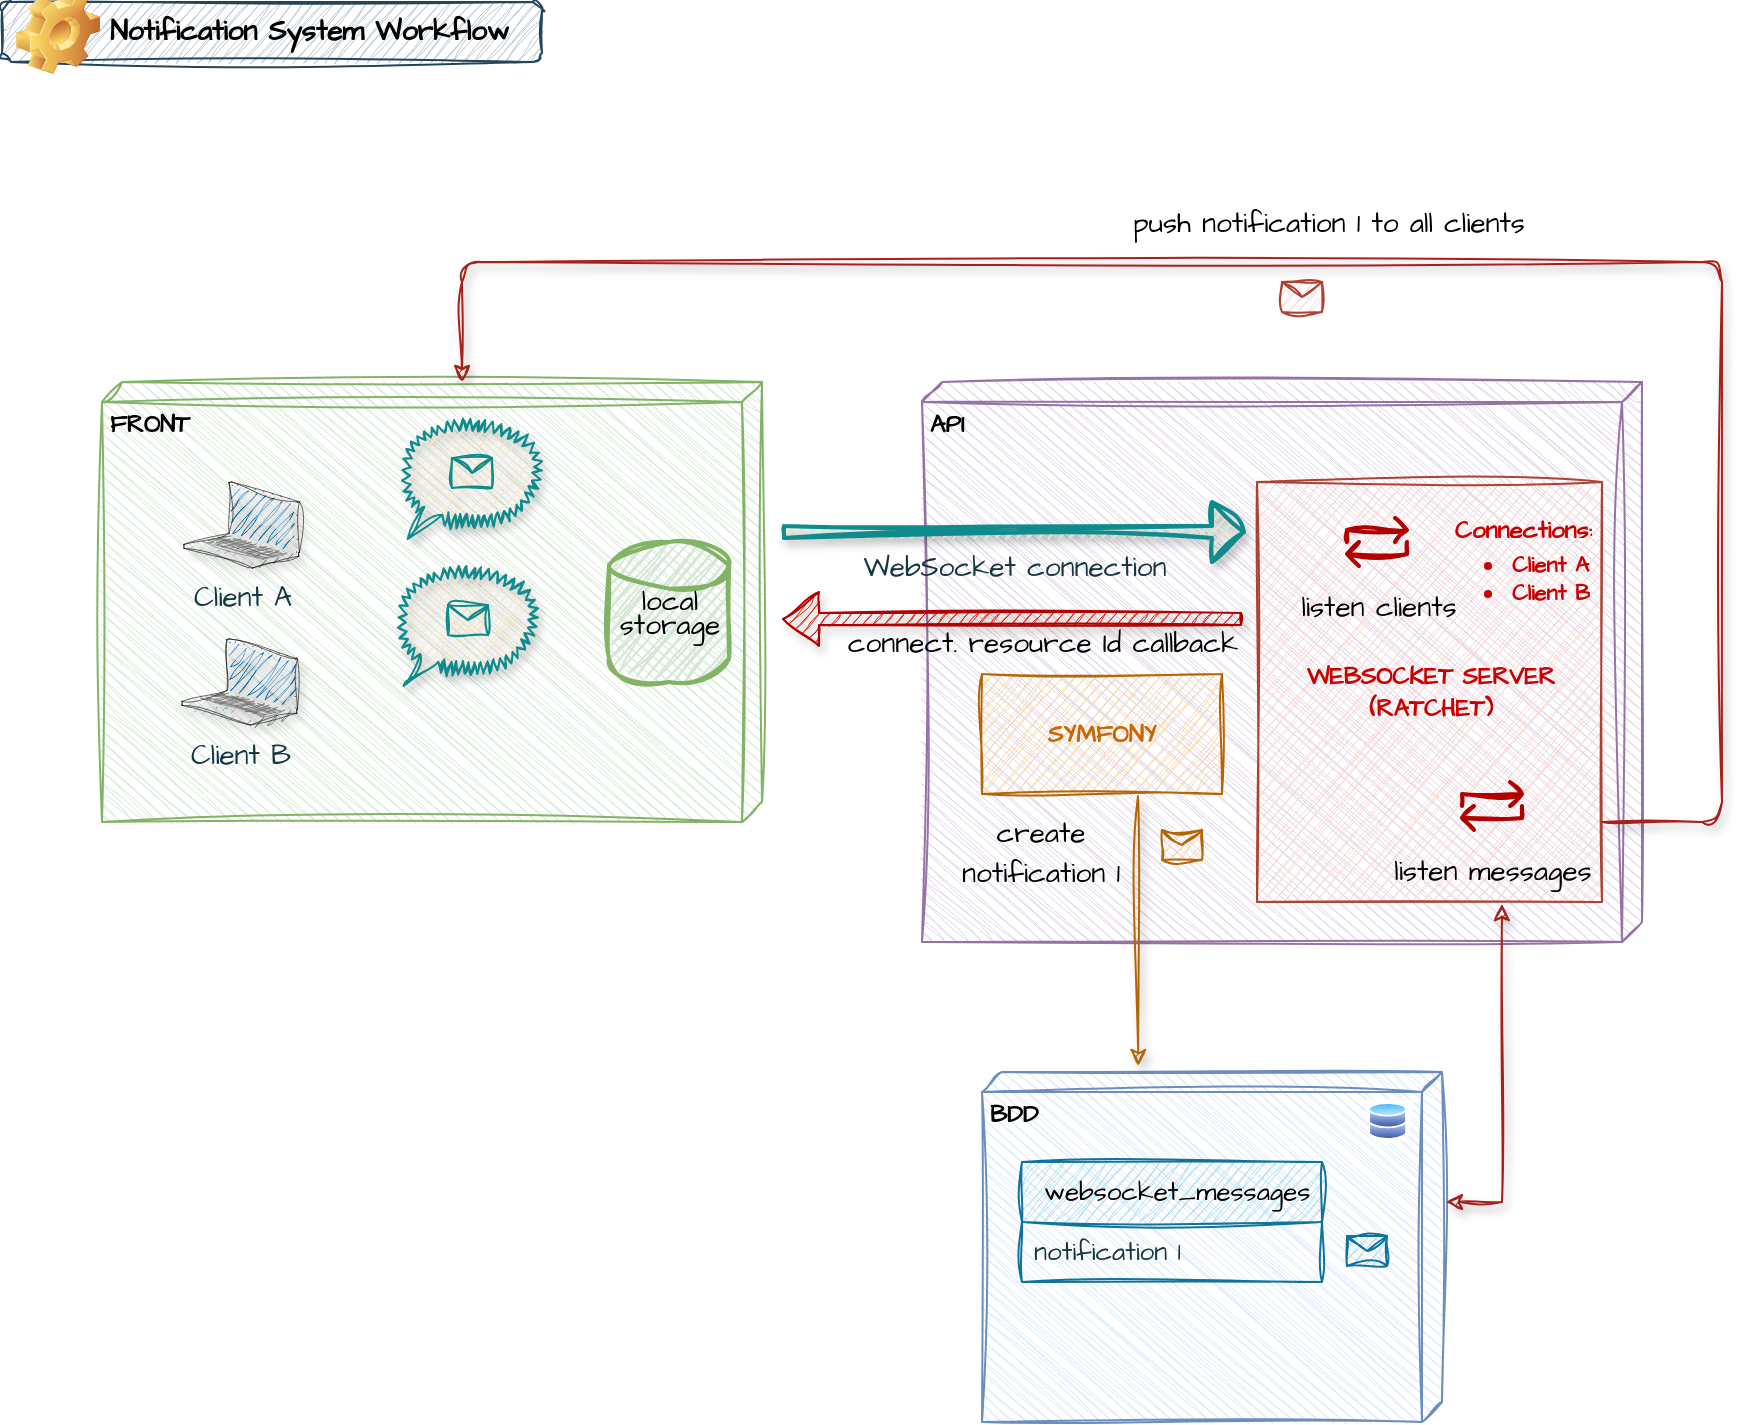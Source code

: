 <mxfile version="21.7.2" type="device">
  <diagram name="Notification System" id="5f0bae14-7c28-e335-631c-24af17079c00">
    <mxGraphModel dx="1050" dy="579" grid="1" gridSize="10" guides="1" tooltips="1" connect="1" arrows="1" fold="1" page="1" pageScale="1" pageWidth="1100" pageHeight="850" background="none" math="0" shadow="0">
      <root>
        <mxCell id="0" />
        <mxCell id="1" parent="0" />
        <mxCell id="39150e848f15840c-1" value="&lt;b&gt;FRONT&lt;/b&gt;" style="verticalAlign=top;align=left;spacingTop=8;spacingLeft=2;spacingRight=12;shape=cube;size=10;direction=south;fontStyle=0;html=1;rounded=0;shadow=0;comic=0;labelBackgroundColor=none;strokeWidth=1;fontFamily=Architects Daughter;fontSize=12;sketch=1;curveFitting=1;jiggle=2;fillColor=#d5e8d4;strokeColor=#82b366;fontSource=https%3A%2F%2Ffonts.googleapis.com%2Fcss%3Ffamily%3DArchitects%2BDaughter;" parent="1" vertex="1">
          <mxGeometry x="130" y="240" width="330" height="220" as="geometry" />
        </mxCell>
        <mxCell id="39150e848f15840c-2" value="&lt;b&gt;API&lt;/b&gt;" style="verticalAlign=top;align=left;spacingTop=8;spacingLeft=2;spacingRight=12;shape=cube;size=10;direction=south;fontStyle=0;html=1;rounded=0;shadow=0;comic=0;labelBackgroundColor=none;strokeWidth=1;fontFamily=Architects Daughter;fontSize=12;sketch=1;curveFitting=1;jiggle=2;fillColor=#e1d5e7;strokeColor=#9673a6;fontSource=https%3A%2F%2Ffonts.googleapis.com%2Fcss%3Ffamily%3DArchitects%2BDaughter;" parent="1" vertex="1">
          <mxGeometry x="540" y="240" width="360" height="280" as="geometry" />
        </mxCell>
        <mxCell id="39150e848f15840c-3" value="&lt;b&gt;BDD&lt;/b&gt;" style="verticalAlign=top;align=left;spacingTop=8;spacingLeft=2;spacingRight=12;shape=cube;size=10;direction=south;fontStyle=0;html=1;rounded=0;shadow=0;comic=0;labelBackgroundColor=none;strokeWidth=1;fontFamily=Architects Daughter;fontSize=12;sketch=1;curveFitting=1;jiggle=2;fillColor=#dae8fc;strokeColor=#6c8ebf;fontSource=https%3A%2F%2Ffonts.googleapis.com%2Fcss%3Ffamily%3DArchitects%2BDaughter;" parent="1" vertex="1">
          <mxGeometry x="570" y="585" width="230" height="175" as="geometry" />
        </mxCell>
        <mxCell id="2a3RIWmLXCn-LIcvMenU-1" value="&lt;b style=&quot;border-color: var(--border-color); color: rgb(204, 102, 0);&quot;&gt;&lt;font style=&quot;border-color: var(--border-color);&quot; data-font-src=&quot;https://fonts.googleapis.com/css?family=Architects+Daughter&quot; face=&quot;Architects Daughter&quot;&gt;SYMFONY&lt;/font&gt;&lt;/b&gt;" style="rounded=0;whiteSpace=wrap;html=1;sketch=1;curveFitting=1;jiggle=2;labelBackgroundColor=none;fillColor=#fad7ac;strokeColor=#b46504;glass=0;shadow=0;" parent="1" vertex="1">
          <mxGeometry x="570" y="386" width="120" height="60" as="geometry" />
        </mxCell>
        <mxCell id="2a3RIWmLXCn-LIcvMenU-2" value="&lt;b style=&quot;border-color: var(--border-color); color: rgb(204, 0, 0);&quot;&gt;&lt;font style=&quot;border-color: var(--border-color);&quot; data-font-src=&quot;https://fonts.googleapis.com/css?family=Architects+Daughter&quot; face=&quot;Architects Daughter&quot;&gt;WEBSOCKET SERVER&lt;br style=&quot;border-color: var(--border-color);&quot;&gt;(RATCHET)&lt;/font&gt;&lt;/b&gt;" style="rounded=0;whiteSpace=wrap;html=1;sketch=1;curveFitting=1;jiggle=2;labelBackgroundColor=none;fillColor=#fad9d5;strokeColor=#ae4132;" parent="1" vertex="1">
          <mxGeometry x="707.5" y="290" width="172.5" height="210" as="geometry" />
        </mxCell>
        <mxCell id="2a3RIWmLXCn-LIcvMenU-4" value="Client A" style="verticalLabelPosition=bottom;sketch=1;aspect=fixed;html=1;verticalAlign=top;strokeColor=none;align=center;outlineConnect=0;shape=mxgraph.citrix.laptop_2;curveFitting=1;jiggle=2;rounded=0;labelBackgroundColor=none;fillColor=#FAE5C7;fontColor=#143642;fontFamily=Architects Daughter;fontSource=https%3A%2F%2Ffonts.googleapis.com%2Fcss%3Ffamily%3DArchitects%2BDaughter;fontSize=14;shadow=1;" parent="1" vertex="1">
          <mxGeometry x="171" y="290" width="57.66" height="43" as="geometry" />
        </mxCell>
        <mxCell id="2a3RIWmLXCn-LIcvMenU-5" value="Client B" style="verticalLabelPosition=bottom;sketch=1;aspect=fixed;html=1;verticalAlign=top;strokeColor=none;align=center;outlineConnect=0;shape=mxgraph.citrix.laptop_2;curveFitting=1;jiggle=2;rounded=0;labelBackgroundColor=none;fillColor=#FAE5C7;fontColor=#143642;fontFamily=Architects Daughter;fontSource=https%3A%2F%2Ffonts.googleapis.com%2Fcss%3Ffamily%3DArchitects%2BDaughter;fontSize=14;shadow=1;" parent="1" vertex="1">
          <mxGeometry x="170" y="368.5" width="57.66" height="43" as="geometry" />
        </mxCell>
        <mxCell id="2a3RIWmLXCn-LIcvMenU-10" value="" style="shape=image;html=1;verticalAlign=top;verticalLabelPosition=bottom;labelBackgroundColor=none;imageAspect=0;aspect=fixed;image=https://cdn4.iconfinder.com/data/icons/scripting-and-programming-languages/512/php-128.png;sketch=1;curveFitting=1;jiggle=2;rounded=0;fillColor=#FAE5C7;strokeColor=#0F8B8D;fontColor=#143642;opacity=80;" parent="1" vertex="1">
          <mxGeometry x="850" y="250" width="30" height="30" as="geometry" />
        </mxCell>
        <mxCell id="2a3RIWmLXCn-LIcvMenU-12" value="" style="shape=image;html=1;verticalAlign=top;verticalLabelPosition=bottom;labelBackgroundColor=none;imageAspect=0;aspect=fixed;image=https://cdn1.iconfinder.com/data/icons/ionicons-fill-vol-2/512/logo-vue-128.png;rounded=0;fillColor=#FAE5C7;strokeColor=#0F8B8D;fontColor=#143642;opacity=80;imageBackground=none;sketch=1;curveFitting=1;jiggle=2;" parent="1" vertex="1">
          <mxGeometry x="420" y="256" width="24" height="24" as="geometry" />
        </mxCell>
        <mxCell id="2a3RIWmLXCn-LIcvMenU-15" value="&amp;nbsp;websocket_messages" style="swimlane;fontStyle=0;childLayout=stackLayout;horizontal=1;startSize=30;horizontalStack=0;resizeParent=1;resizeParentMax=0;resizeLast=0;collapsible=1;marginBottom=0;whiteSpace=wrap;html=1;sketch=1;curveFitting=1;jiggle=2;rounded=0;labelBackgroundColor=none;fillColor=#b1ddf0;strokeColor=#10739e;fontFamily=Architects Daughter;fontSource=https%3A%2F%2Ffonts.googleapis.com%2Fcss%3Ffamily%3DArchitects%2BDaughter;fontSize=13;" parent="1" vertex="1">
          <mxGeometry x="590" y="630" width="150" height="60" as="geometry" />
        </mxCell>
        <mxCell id="2a3RIWmLXCn-LIcvMenU-16" value="notification 1" style="text;strokeColor=none;fillColor=none;align=left;verticalAlign=middle;spacingLeft=4;spacingRight=4;overflow=hidden;points=[[0,0.5],[1,0.5]];portConstraint=eastwest;rotatable=0;whiteSpace=wrap;html=1;sketch=1;curveFitting=1;jiggle=2;rounded=0;labelBackgroundColor=none;fontColor=#143642;fontFamily=Architects Daughter;fontSource=https%3A%2F%2Ffonts.googleapis.com%2Fcss%3Ffamily%3DArchitects%2BDaughter;fontSize=13;" parent="2a3RIWmLXCn-LIcvMenU-15" vertex="1">
          <mxGeometry y="30" width="150" height="30" as="geometry" />
        </mxCell>
        <mxCell id="2a3RIWmLXCn-LIcvMenU-23" value="&lt;font color=&quot;#000000&quot; style=&quot;font-size: 14px;&quot;&gt;listen clients&lt;/font&gt;" style="html=1;verticalLabelPosition=bottom;align=center;labelBackgroundColor=none;verticalAlign=top;strokeWidth=2;shadow=0;dashed=0;shape=mxgraph.ios7.icons.repeat;pointerEvents=1;sketch=1;hachureGap=4;jiggle=2;curveFitting=1;fontFamily=Architects Daughter;fontSource=https%3A%2F%2Ffonts.googleapis.com%2Fcss%3Ffamily%3DArchitects%2BDaughter;fontSize=20;fillColor=#e51400;strokeColor=#B20000;fontColor=#ffffff;" parent="1" vertex="1">
          <mxGeometry x="752.5" y="308" width="30" height="24" as="geometry" />
        </mxCell>
        <mxCell id="2a3RIWmLXCn-LIcvMenU-58" value="&lt;font style=&quot;font-size: 14px;&quot;&gt;push notification 1 to all clients&lt;/font&gt;" style="edgeStyle=orthogonalEdgeStyle;sketch=1;hachureGap=4;jiggle=2;curveFitting=1;orthogonalLoop=1;jettySize=auto;html=1;fontFamily=Architects Daughter;fontSource=https%3A%2F%2Ffonts.googleapis.com%2Fcss%3Ffamily%3DArchitects%2BDaughter;fontSize=16;labelBackgroundColor=none;fontColor=default;strokeColor=#A8201A;shadow=1;" parent="1" source="2a3RIWmLXCn-LIcvMenU-2" target="39150e848f15840c-1" edge="1">
          <mxGeometry x="0.044" y="-20" relative="1" as="geometry">
            <mxPoint x="910" y="450" as="sourcePoint" />
            <Array as="points">
              <mxPoint x="940" y="460" />
              <mxPoint x="940" y="180" />
              <mxPoint x="310" y="180" />
            </Array>
            <mxPoint as="offset" />
          </mxGeometry>
        </mxCell>
        <mxCell id="2a3RIWmLXCn-LIcvMenU-24" value="&lt;font color=&quot;#000000&quot; style=&quot;font-size: 14px;&quot;&gt;listen messages&lt;br&gt;&lt;/font&gt;" style="html=1;verticalLabelPosition=bottom;align=center;labelBackgroundColor=none;verticalAlign=top;strokeWidth=2;shadow=0;dashed=0;shape=mxgraph.ios7.icons.repeat;pointerEvents=1;sketch=1;hachureGap=4;jiggle=2;curveFitting=1;fontFamily=Architects Daughter;fontSource=https%3A%2F%2Ffonts.googleapis.com%2Fcss%3Ffamily%3DArchitects%2BDaughter;fontSize=20;fillColor=#e51400;strokeColor=#B20000;fontColor=#ffffff;" parent="1" vertex="1">
          <mxGeometry x="810" y="440" width="30" height="24" as="geometry" />
        </mxCell>
        <mxCell id="2a3RIWmLXCn-LIcvMenU-26" value="&lt;font style=&quot;font-size: 14px;&quot;&gt;create &lt;br&gt;notification 1&lt;/font&gt;" style="endArrow=classic;html=1;sketch=1;hachureGap=4;jiggle=2;curveFitting=1;fontFamily=Architects Daughter;fontSource=https%3A%2F%2Ffonts.googleapis.com%2Fcss%3Ffamily%3DArchitects%2BDaughter;fontSize=16;entryX=0;entryY=0.743;entryDx=0;entryDy=0;entryPerimeter=0;labelBackgroundColor=none;fontColor=default;strokeColor=#b46504;fillColor=#fad7ac;shadow=1;" parent="1" edge="1">
          <mxGeometry x="-0.582" y="-49" width="50" height="50" relative="1" as="geometry">
            <mxPoint x="648" y="447" as="sourcePoint" />
            <mxPoint x="648.11" y="582" as="targetPoint" />
            <mxPoint as="offset" />
          </mxGeometry>
        </mxCell>
        <mxCell id="2a3RIWmLXCn-LIcvMenU-48" value="" style="shape=message;html=1;html=1;outlineConnect=0;labelPosition=center;verticalLabelPosition=bottom;align=center;verticalAlign=top;sketch=1;hachureGap=4;jiggle=2;curveFitting=1;fontFamily=Architects Daughter;fontSource=https%3A%2F%2Ffonts.googleapis.com%2Fcss%3Ffamily%3DArchitects%2BDaughter;fontSize=20;labelBackgroundColor=none;fillColor=#fad7ac;strokeColor=#b46504;" parent="1" vertex="1">
          <mxGeometry x="660" y="464" width="20" height="15" as="geometry" />
        </mxCell>
        <mxCell id="2a3RIWmLXCn-LIcvMenU-50" value="" style="shape=message;html=1;html=1;outlineConnect=0;labelPosition=center;verticalLabelPosition=bottom;align=center;verticalAlign=top;sketch=1;hachureGap=4;jiggle=2;curveFitting=1;fontFamily=Architects Daughter;fontSource=https%3A%2F%2Ffonts.googleapis.com%2Fcss%3Ffamily%3DArchitects%2BDaughter;fontSize=20;labelBackgroundColor=none;fillColor=#b1ddf0;strokeColor=#10739e;" parent="1" vertex="1">
          <mxGeometry x="752.5" y="667" width="20" height="15" as="geometry" />
        </mxCell>
        <mxCell id="2a3RIWmLXCn-LIcvMenU-55" value="" style="image;aspect=fixed;perimeter=ellipsePerimeter;html=1;align=center;shadow=0;dashed=1;spacingTop=3;image=img/lib/active_directory/databases.svg;hachureGap=4;fontFamily=Architects Daughter;fontSource=https%3A%2F%2Ffonts.googleapis.com%2Fcss%3Ffamily%3DArchitects%2BDaughter;fontSize=20;imageBackground=default;dashPattern=8 8;sketch=1;curveFitting=1;jiggle=2;labelBackgroundColor=none;fontColor=#143642;fillColor=#FAE5C7;strokeColor=#0F8B8D;opacity=80;" parent="1" vertex="1">
          <mxGeometry x="763.11" y="600" width="19.39" height="19" as="geometry" />
        </mxCell>
        <mxCell id="2a3RIWmLXCn-LIcvMenU-59" value="" style="shape=message;html=1;html=1;outlineConnect=0;labelPosition=center;verticalLabelPosition=bottom;align=center;verticalAlign=top;sketch=1;hachureGap=4;jiggle=2;curveFitting=1;fontFamily=Architects Daughter;fontSource=https%3A%2F%2Ffonts.googleapis.com%2Fcss%3Ffamily%3DArchitects%2BDaughter;fontSize=20;labelBackgroundColor=none;fillColor=#fad9d5;strokeColor=#ae4132;" parent="1" vertex="1">
          <mxGeometry x="720" y="190" width="20" height="15" as="geometry" />
        </mxCell>
        <mxCell id="2a3RIWmLXCn-LIcvMenU-61" value="&lt;ul style=&quot;font-size: 11px;&quot;&gt;&lt;li&gt;&lt;font style=&quot;font-size: 11px;&quot;&gt;&lt;span style=&quot;background-color: initial;&quot;&gt;Client A&lt;/span&gt;&lt;/font&gt;&lt;/li&gt;&lt;li style=&quot;&quot;&gt;&lt;font style=&quot;font-size: 11px;&quot;&gt;Client B&lt;/font&gt;&lt;/li&gt;&lt;/ul&gt;" style="text;strokeColor=none;fillColor=none;html=1;whiteSpace=wrap;verticalAlign=middle;overflow=hidden;fontSize=12;fontFamily=Architects Daughter;fontStyle=1;labelBackgroundColor=none;labelBorderColor=none;fontColor=#CC0000;" parent="1" vertex="1">
          <mxGeometry x="793.12" y="308" width="106.88" height="60" as="geometry" />
        </mxCell>
        <mxCell id="2a3RIWmLXCn-LIcvMenU-64" value="&lt;font style=&quot;font-size: 12px;&quot;&gt;&lt;span style=&quot;background-color: initial; font-size: 12px;&quot;&gt;&lt;span style=&quot;font-size: 12px;&quot;&gt;&amp;nbsp; &amp;nbsp;Connections:&lt;/span&gt;&lt;br style=&quot;font-size: 12px;&quot;&gt;&lt;/span&gt;&lt;/font&gt;" style="text;strokeColor=none;fillColor=none;html=1;whiteSpace=wrap;verticalAlign=middle;overflow=hidden;fontSize=12;fontFamily=Architects Daughter;fontStyle=1;labelBackgroundColor=none;labelBorderColor=none;fontColor=#CC0000;" parent="1" vertex="1">
          <mxGeometry x="790" y="304.56" width="90" height="13.88" as="geometry" />
        </mxCell>
        <mxCell id="2a3RIWmLXCn-LIcvMenU-68" value="" style="edgeStyle=orthogonalEdgeStyle;sketch=1;hachureGap=4;jiggle=2;curveFitting=1;orthogonalLoop=1;jettySize=auto;html=1;fontFamily=Architects Daughter;fontSource=https%3A%2F%2Ffonts.googleapis.com%2Fcss%3Ffamily%3DArchitects%2BDaughter;fontSize=16;labelBackgroundColor=none;fontColor=default;strokeColor=#A8201A;" parent="1" edge="1">
          <mxGeometry relative="1" as="geometry">
            <mxPoint x="238.826" y="435" as="sourcePoint" />
          </mxGeometry>
        </mxCell>
        <mxCell id="2a3RIWmLXCn-LIcvMenU-71" value="" style="endArrow=classic;startArrow=classic;html=1;rounded=0;sketch=1;hachureGap=4;jiggle=2;curveFitting=1;fontFamily=Architects Daughter;fontSource=https%3A%2F%2Ffonts.googleapis.com%2Fcss%3Ffamily%3DArchitects%2BDaughter;fontSize=16;entryX=0.71;entryY=1.005;entryDx=0;entryDy=0;entryPerimeter=0;labelBackgroundColor=none;strokeColor=#A8201A;fontColor=default;shadow=1;" parent="1" target="2a3RIWmLXCn-LIcvMenU-2" edge="1">
          <mxGeometry width="50" height="50" relative="1" as="geometry">
            <mxPoint x="802" y="650" as="sourcePoint" />
            <mxPoint x="752.5" y="535" as="targetPoint" />
            <Array as="points">
              <mxPoint x="830" y="650" />
            </Array>
          </mxGeometry>
        </mxCell>
        <mxCell id="2a3RIWmLXCn-LIcvMenU-111" value="Notification System Workflow" style="label;whiteSpace=wrap;html=1;image=img/clipart/Gear_128x128.png;sketch=1;hachureGap=4;jiggle=2;curveFitting=1;fontFamily=Architects Daughter;fontSource=https%3A%2F%2Ffonts.googleapis.com%2Fcss%3Ffamily%3DArchitects%2BDaughter;fontSize=14;labelBackgroundColor=none;fillColor=#bac8d3;strokeColor=#23445d;" parent="1" vertex="1">
          <mxGeometry x="80" y="50" width="270" height="30" as="geometry" />
        </mxCell>
        <mxCell id="0Tb9oCY1VZjGmu9zs8LE-22" value="" style="whiteSpace=wrap;html=1;shape=mxgraph.basic.loud_callout;sketch=1;hachureGap=4;jiggle=2;curveFitting=1;strokeColor=#0F8B8D;fontFamily=Architects Daughter;fontSource=https%3A%2F%2Ffonts.googleapis.com%2Fcss%3Ffamily%3DArchitects%2BDaughter;fontSize=20;fontColor=#143642;fillColor=#FAE5C7;shadow=1;" parent="1" vertex="1">
          <mxGeometry x="280" y="258.44" width="70" height="60" as="geometry" />
        </mxCell>
        <mxCell id="0Tb9oCY1VZjGmu9zs8LE-23" value="" style="shape=message;html=1;html=1;outlineConnect=0;labelPosition=center;verticalLabelPosition=bottom;align=center;verticalAlign=top;sketch=1;hachureGap=4;jiggle=2;curveFitting=1;fontFamily=Architects Daughter;fontSource=https%3A%2F%2Ffonts.googleapis.com%2Fcss%3Ffamily%3DArchitects%2BDaughter;fontSize=20;labelBackgroundColor=none;fillColor=#FAE5C7;strokeColor=#0F8B8D;fontColor=#143642;" parent="1" vertex="1">
          <mxGeometry x="305" y="278" width="20" height="15" as="geometry" />
        </mxCell>
        <mxCell id="pRkEp4_gOWZqBW9zmaCg-6" value="" style="whiteSpace=wrap;html=1;shape=mxgraph.basic.loud_callout;sketch=1;hachureGap=4;jiggle=2;curveFitting=1;strokeColor=#0F8B8D;fontFamily=Architects Daughter;fontSource=https%3A%2F%2Ffonts.googleapis.com%2Fcss%3Ffamily%3DArchitects%2BDaughter;fontSize=20;fontColor=#143642;fillColor=#FAE5C7;shadow=1;" parent="1" vertex="1">
          <mxGeometry x="278" y="332" width="70" height="60" as="geometry" />
        </mxCell>
        <mxCell id="pRkEp4_gOWZqBW9zmaCg-7" value="" style="shape=message;html=1;html=1;outlineConnect=0;labelPosition=center;verticalLabelPosition=bottom;align=center;verticalAlign=top;sketch=1;hachureGap=4;jiggle=2;curveFitting=1;fontFamily=Architects Daughter;fontSource=https%3A%2F%2Ffonts.googleapis.com%2Fcss%3Ffamily%3DArchitects%2BDaughter;fontSize=20;labelBackgroundColor=none;fillColor=#FAE5C7;strokeColor=#0F8B8D;fontColor=#143642;" parent="1" vertex="1">
          <mxGeometry x="303" y="351.56" width="20" height="15" as="geometry" />
        </mxCell>
        <mxCell id="qveWP9N8RGaLSeRHHW5h-1" value="&lt;p style=&quot;line-height: 46%;&quot;&gt;&lt;span style=&quot;font-size: 14px; background-color: initial;&quot;&gt;local storage&lt;/span&gt;&lt;br&gt;&lt;/p&gt;" style="strokeWidth=2;html=1;shape=mxgraph.flowchart.database;whiteSpace=wrap;sketch=1;hachureGap=4;jiggle=2;curveFitting=1;fontFamily=Architects Daughter;fontSource=https%3A%2F%2Ffonts.googleapis.com%2Fcss%3Ffamily%3DArchitects%2BDaughter;fontSize=20;fillColor=#d5e8d4;strokeColor=#82b366;shadow=0;gradientColor=none;" vertex="1" parent="1">
          <mxGeometry x="383.5" y="320" width="60" height="70" as="geometry" />
        </mxCell>
        <mxCell id="D0nKBvsW70hWk6biJ4_n-4" value="WebSocket connection" style="verticalLabelPosition=bottom;verticalAlign=top;html=1;strokeWidth=2;shape=mxgraph.arrows2.arrow;dy=0.8;dx=16;notch=0;sketch=1;hachureGap=4;jiggle=2;curveFitting=1;strokeColor=#0F8B8D;fontFamily=Architects Daughter;fontSource=https%3A%2F%2Ffonts.googleapis.com%2Fcss%3Ffamily%3DArchitects%2BDaughter;fontSize=14;fontColor=#143642;fillColor=#D5E8D4;spacingTop=-12;shadow=1;" vertex="1" parent="1">
          <mxGeometry x="471" y="300" width="230" height="30" as="geometry" />
        </mxCell>
        <mxCell id="D0nKBvsW70hWk6biJ4_n-5" value="" style="shape=flexArrow;endArrow=classic;html=1;rounded=0;sketch=1;hachureGap=4;jiggle=2;curveFitting=1;fontFamily=Architects Daughter;fontSource=https%3A%2F%2Ffonts.googleapis.com%2Fcss%3Ffamily%3DArchitects%2BDaughter;fontSize=16;width=6;endSize=5.67;fillColor=#e51400;strokeColor=#B20000;shadow=1;" edge="1" parent="1">
          <mxGeometry width="50" height="50" relative="1" as="geometry">
            <mxPoint x="700" y="358.5" as="sourcePoint" />
            <mxPoint x="470" y="358.5" as="targetPoint" />
          </mxGeometry>
        </mxCell>
        <mxCell id="D0nKBvsW70hWk6biJ4_n-6" value="connect. resource Id callback" style="edgeLabel;html=1;align=center;verticalAlign=middle;resizable=0;points=[];fontSize=14;fontFamily=Architects Daughter;labelBackgroundColor=none;" vertex="1" connectable="0" parent="D0nKBvsW70hWk6biJ4_n-5">
          <mxGeometry x="0.078" y="5" relative="1" as="geometry">
            <mxPoint x="24" y="7" as="offset" />
          </mxGeometry>
        </mxCell>
      </root>
    </mxGraphModel>
  </diagram>
</mxfile>
